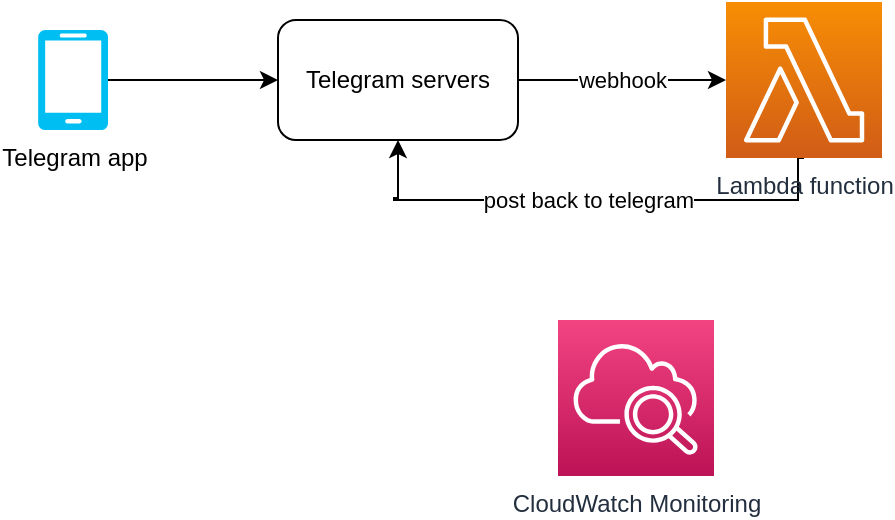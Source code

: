 <mxfile version="17.4.6" type="device"><diagram id="vgwhMyN2mOw81iGCkJMO" name="Page-1"><mxGraphModel dx="1433" dy="1339" grid="1" gridSize="10" guides="1" tooltips="1" connect="1" arrows="1" fold="1" page="1" pageScale="1" pageWidth="827" pageHeight="1169" math="0" shadow="0"><root><mxCell id="0"/><mxCell id="1" parent="0"/><mxCell id="65iwDjhgRWPPhuDcxYGU-4" value="" style="edgeStyle=orthogonalEdgeStyle;rounded=0;orthogonalLoop=1;jettySize=auto;html=1;" edge="1" parent="1" source="65iwDjhgRWPPhuDcxYGU-1" target="65iwDjhgRWPPhuDcxYGU-2"><mxGeometry relative="1" as="geometry"/></mxCell><mxCell id="65iwDjhgRWPPhuDcxYGU-1" value="Telegram app" style="verticalLabelPosition=bottom;html=1;verticalAlign=top;align=center;strokeColor=none;fillColor=#00BEF2;shape=mxgraph.azure.mobile;pointerEvents=1;" vertex="1" parent="1"><mxGeometry x="140" y="155" width="35" height="50" as="geometry"/></mxCell><mxCell id="65iwDjhgRWPPhuDcxYGU-5" value="webhook" style="edgeStyle=orthogonalEdgeStyle;rounded=0;orthogonalLoop=1;jettySize=auto;html=1;" edge="1" parent="1" source="65iwDjhgRWPPhuDcxYGU-2" target="65iwDjhgRWPPhuDcxYGU-3"><mxGeometry relative="1" as="geometry"/></mxCell><mxCell id="65iwDjhgRWPPhuDcxYGU-2" value="Telegram servers" style="rounded=1;whiteSpace=wrap;html=1;" vertex="1" parent="1"><mxGeometry x="260" y="150" width="120" height="60" as="geometry"/></mxCell><mxCell id="65iwDjhgRWPPhuDcxYGU-6" value="post back to telegram" style="edgeStyle=orthogonalEdgeStyle;rounded=0;orthogonalLoop=1;jettySize=auto;html=1;entryX=0.5;entryY=1;entryDx=0;entryDy=0;exitX=0.5;exitY=1;exitDx=0;exitDy=0;exitPerimeter=0;" edge="1" parent="1" source="65iwDjhgRWPPhuDcxYGU-3" target="65iwDjhgRWPPhuDcxYGU-2"><mxGeometry relative="1" as="geometry"><Array as="points"><mxPoint x="520" y="219"/><mxPoint x="520" y="240"/><mxPoint x="318" y="240"/><mxPoint x="318" y="239"/><mxPoint x="320" y="239"/></Array></mxGeometry></mxCell><mxCell id="65iwDjhgRWPPhuDcxYGU-3" value="Lambda function" style="sketch=0;points=[[0,0,0],[0.25,0,0],[0.5,0,0],[0.75,0,0],[1,0,0],[0,1,0],[0.25,1,0],[0.5,1,0],[0.75,1,0],[1,1,0],[0,0.25,0],[0,0.5,0],[0,0.75,0],[1,0.25,0],[1,0.5,0],[1,0.75,0]];outlineConnect=0;fontColor=#232F3E;gradientColor=#F78E04;gradientDirection=north;fillColor=#D05C17;strokeColor=#ffffff;dashed=0;verticalLabelPosition=bottom;verticalAlign=top;align=center;html=1;fontSize=12;fontStyle=0;aspect=fixed;shape=mxgraph.aws4.resourceIcon;resIcon=mxgraph.aws4.lambda;" vertex="1" parent="1"><mxGeometry x="484" y="141" width="78" height="78" as="geometry"/></mxCell><mxCell id="65iwDjhgRWPPhuDcxYGU-7" value="CloudWatch Monitoring" style="sketch=0;points=[[0,0,0],[0.25,0,0],[0.5,0,0],[0.75,0,0],[1,0,0],[0,1,0],[0.25,1,0],[0.5,1,0],[0.75,1,0],[1,1,0],[0,0.25,0],[0,0.5,0],[0,0.75,0],[1,0.25,0],[1,0.5,0],[1,0.75,0]];points=[[0,0,0],[0.25,0,0],[0.5,0,0],[0.75,0,0],[1,0,0],[0,1,0],[0.25,1,0],[0.5,1,0],[0.75,1,0],[1,1,0],[0,0.25,0],[0,0.5,0],[0,0.75,0],[1,0.25,0],[1,0.5,0],[1,0.75,0]];outlineConnect=0;fontColor=#232F3E;gradientColor=#F34482;gradientDirection=north;fillColor=#BC1356;strokeColor=#ffffff;dashed=0;verticalLabelPosition=bottom;verticalAlign=top;align=center;html=1;fontSize=12;fontStyle=0;aspect=fixed;shape=mxgraph.aws4.resourceIcon;resIcon=mxgraph.aws4.cloudwatch_2;" vertex="1" parent="1"><mxGeometry x="400" y="300" width="78" height="78" as="geometry"/></mxCell></root></mxGraphModel></diagram></mxfile>